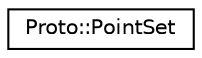 digraph "Graphical Class Hierarchy"
{
  edge [fontname="Helvetica",fontsize="10",labelfontname="Helvetica",labelfontsize="10"];
  node [fontname="Helvetica",fontsize="10",shape=record];
  rankdir="LR";
  Node0 [label="Proto::PointSet",height=0.2,width=0.4,color="black", fillcolor="white", style="filled",URL="$classProto_1_1PointSet.html",tooltip="PointSet implementation based std::set. "];
}
